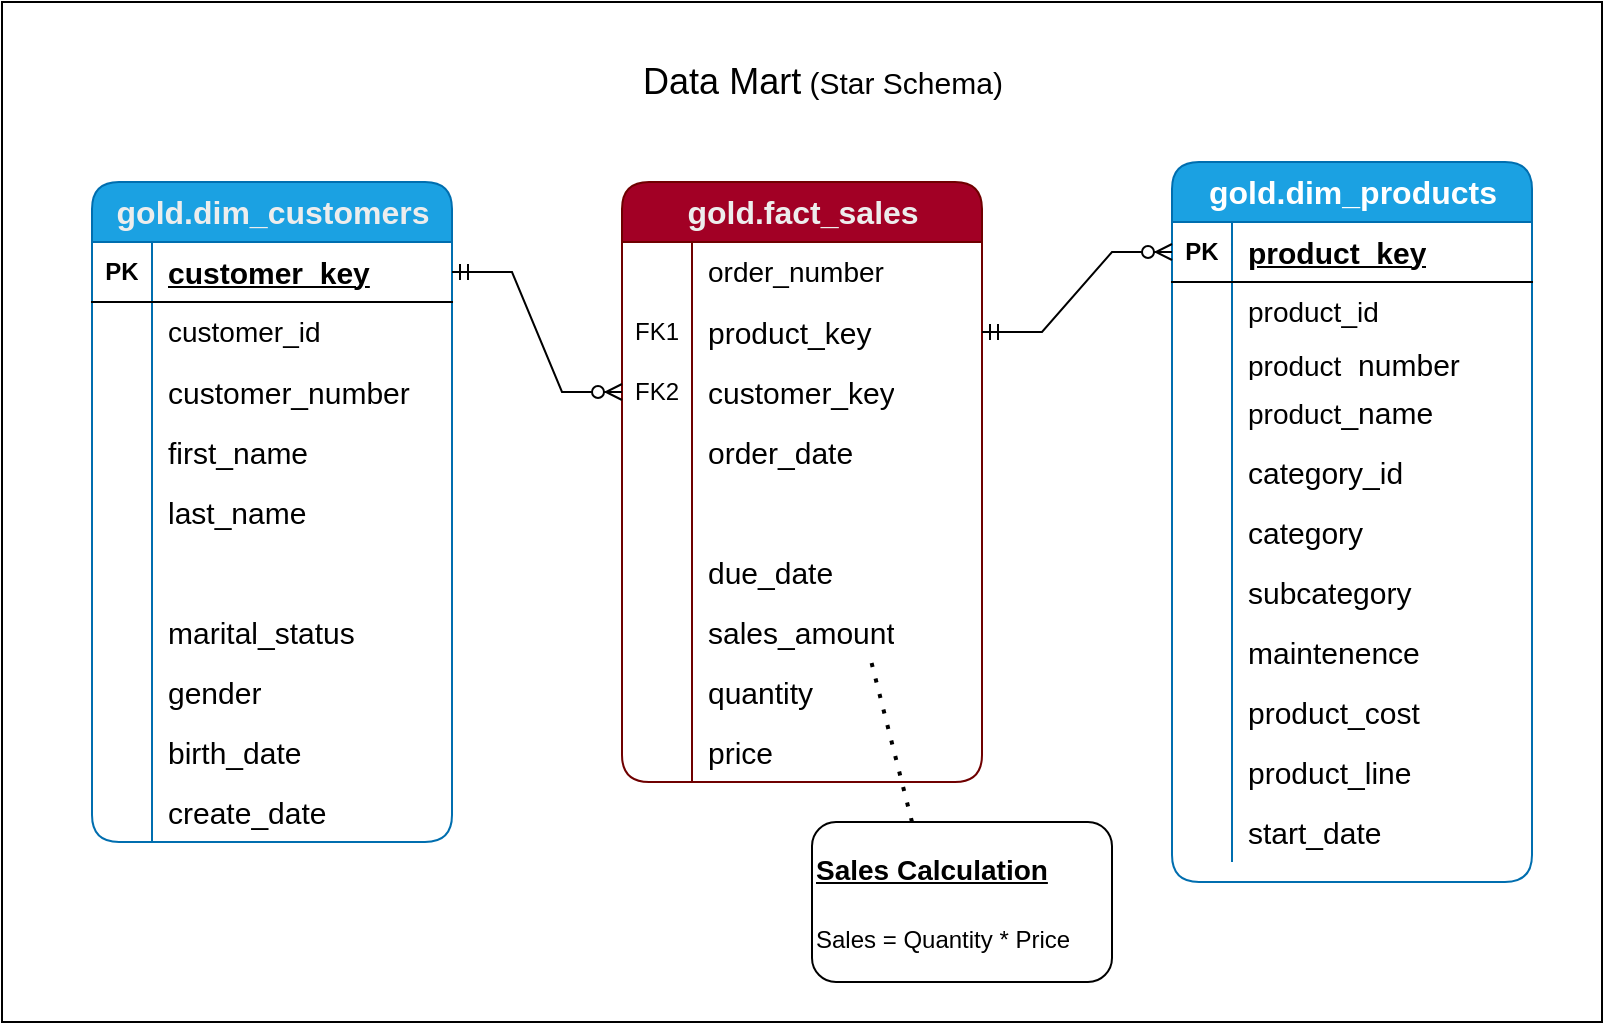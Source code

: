 <mxfile version="26.2.15">
  <diagram name="Page-1" id="5QUeDsdW42e7QVl7Yfks">
    <mxGraphModel dx="1042" dy="674" grid="1" gridSize="10" guides="1" tooltips="1" connect="1" arrows="1" fold="1" page="1" pageScale="1" pageWidth="850" pageHeight="1100" math="0" shadow="0">
      <root>
        <mxCell id="0" />
        <mxCell id="1" parent="0" />
        <mxCell id="skIvVHEmjZiJTx2_zcV3-380" value="" style="rounded=0;whiteSpace=wrap;html=1;strokeColor=default;fillColor=none;" vertex="1" parent="1">
          <mxGeometry x="35" y="20" width="800" height="510" as="geometry" />
        </mxCell>
        <mxCell id="skIvVHEmjZiJTx2_zcV3-1" value="Data Mart&lt;font style=&quot;font-size: 15px;&quot;&gt; (Star Schema)&lt;/font&gt;" style="text;html=1;align=center;verticalAlign=middle;resizable=0;points=[];autosize=1;strokeColor=none;fillColor=none;fontSize=18;" vertex="1" parent="1">
          <mxGeometry x="345" y="40" width="200" height="40" as="geometry" />
        </mxCell>
        <mxCell id="skIvVHEmjZiJTx2_zcV3-73" value="gold.dim_products" style="shape=table;startSize=30;container=1;collapsible=1;childLayout=tableLayout;fixedRows=1;rowLines=0;fontStyle=1;align=center;resizeLast=1;html=1;rounded=1;fontSize=16;direction=east;flipV=0;fillColor=#1ba1e2;strokeColor=#006EAF;fontColor=#ffffff;" vertex="1" parent="1">
          <mxGeometry x="620" y="100" width="180" height="360" as="geometry" />
        </mxCell>
        <mxCell id="skIvVHEmjZiJTx2_zcV3-74" value="" style="shape=tableRow;horizontal=0;startSize=0;swimlaneHead=0;swimlaneBody=0;fillColor=none;collapsible=0;dropTarget=0;points=[[0,0.5],[1,0.5]];portConstraint=eastwest;top=0;left=0;right=0;bottom=1;fontSize=17;" vertex="1" parent="skIvVHEmjZiJTx2_zcV3-73">
          <mxGeometry y="30" width="180" height="30" as="geometry" />
        </mxCell>
        <mxCell id="skIvVHEmjZiJTx2_zcV3-75" value="PK" style="shape=partialRectangle;connectable=0;fillColor=none;top=0;left=0;bottom=0;right=0;fontStyle=1;overflow=hidden;whiteSpace=wrap;html=1;" vertex="1" parent="skIvVHEmjZiJTx2_zcV3-74">
          <mxGeometry width="30" height="30" as="geometry">
            <mxRectangle width="30" height="30" as="alternateBounds" />
          </mxGeometry>
        </mxCell>
        <mxCell id="skIvVHEmjZiJTx2_zcV3-76" value="&lt;font style=&quot;font-size: 15px;&quot;&gt;product_key&lt;/font&gt;" style="shape=partialRectangle;connectable=0;fillColor=none;top=0;left=0;bottom=0;right=0;align=left;spacingLeft=6;fontStyle=5;overflow=hidden;whiteSpace=wrap;html=1;" vertex="1" parent="skIvVHEmjZiJTx2_zcV3-74">
          <mxGeometry x="30" width="150" height="30" as="geometry">
            <mxRectangle width="150" height="30" as="alternateBounds" />
          </mxGeometry>
        </mxCell>
        <mxCell id="skIvVHEmjZiJTx2_zcV3-77" value="" style="shape=tableRow;horizontal=0;startSize=0;swimlaneHead=0;swimlaneBody=0;fillColor=none;collapsible=0;dropTarget=0;points=[[0,0.5],[1,0.5]];portConstraint=eastwest;top=0;left=0;right=0;bottom=0;rounded=1;fontSize=14;" vertex="1" parent="skIvVHEmjZiJTx2_zcV3-73">
          <mxGeometry y="60" width="180" height="30" as="geometry" />
        </mxCell>
        <mxCell id="skIvVHEmjZiJTx2_zcV3-78" value="" style="shape=partialRectangle;connectable=0;fillColor=none;top=0;left=0;bottom=0;right=0;editable=1;overflow=hidden;whiteSpace=wrap;html=1;" vertex="1" parent="skIvVHEmjZiJTx2_zcV3-77">
          <mxGeometry width="30" height="30" as="geometry">
            <mxRectangle width="30" height="30" as="alternateBounds" />
          </mxGeometry>
        </mxCell>
        <mxCell id="skIvVHEmjZiJTx2_zcV3-79" value="&lt;font style=&quot;font-size: 14px;&quot;&gt;product_id&lt;/font&gt;" style="shape=partialRectangle;connectable=0;fillColor=none;top=0;left=0;bottom=0;right=0;align=left;spacingLeft=6;overflow=hidden;whiteSpace=wrap;html=1;" vertex="1" parent="skIvVHEmjZiJTx2_zcV3-77">
          <mxGeometry x="30" width="150" height="30" as="geometry">
            <mxRectangle width="150" height="30" as="alternateBounds" />
          </mxGeometry>
        </mxCell>
        <mxCell id="skIvVHEmjZiJTx2_zcV3-80" value="" style="shape=tableRow;horizontal=0;startSize=0;swimlaneHead=0;swimlaneBody=0;fillColor=none;collapsible=0;dropTarget=0;points=[[0,0.5],[1,0.5]];portConstraint=eastwest;top=0;left=0;right=0;bottom=0;fontSize=15;" vertex="1" parent="skIvVHEmjZiJTx2_zcV3-73">
          <mxGeometry y="90" width="180" height="20" as="geometry" />
        </mxCell>
        <mxCell id="skIvVHEmjZiJTx2_zcV3-81" value="" style="shape=partialRectangle;connectable=0;fillColor=none;top=0;left=0;bottom=0;right=0;editable=1;overflow=hidden;whiteSpace=wrap;html=1;fontSize=15;" vertex="1" parent="skIvVHEmjZiJTx2_zcV3-80">
          <mxGeometry width="30" height="20" as="geometry">
            <mxRectangle width="30" height="20" as="alternateBounds" />
          </mxGeometry>
        </mxCell>
        <mxCell id="skIvVHEmjZiJTx2_zcV3-82" value="&lt;span style=&quot;font-size: 14px;&quot;&gt;product&lt;/span&gt;_number" style="shape=partialRectangle;connectable=0;fillColor=none;top=0;left=0;bottom=0;right=0;align=left;spacingLeft=6;overflow=hidden;whiteSpace=wrap;html=1;fontSize=15;" vertex="1" parent="skIvVHEmjZiJTx2_zcV3-80">
          <mxGeometry x="30" width="150" height="20" as="geometry">
            <mxRectangle width="150" height="20" as="alternateBounds" />
          </mxGeometry>
        </mxCell>
        <mxCell id="skIvVHEmjZiJTx2_zcV3-83" value="" style="shape=tableRow;horizontal=0;startSize=0;swimlaneHead=0;swimlaneBody=0;fillColor=none;collapsible=0;dropTarget=0;points=[[0,0.5],[1,0.5]];portConstraint=eastwest;top=0;left=0;right=0;bottom=0;fontSize=15;" vertex="1" parent="skIvVHEmjZiJTx2_zcV3-73">
          <mxGeometry y="110" width="180" height="30" as="geometry" />
        </mxCell>
        <mxCell id="skIvVHEmjZiJTx2_zcV3-84" value="" style="shape=partialRectangle;connectable=0;fillColor=none;top=0;left=0;bottom=0;right=0;editable=1;overflow=hidden;whiteSpace=wrap;html=1;fontSize=15;" vertex="1" parent="skIvVHEmjZiJTx2_zcV3-83">
          <mxGeometry width="30" height="30" as="geometry">
            <mxRectangle width="30" height="30" as="alternateBounds" />
          </mxGeometry>
        </mxCell>
        <mxCell id="skIvVHEmjZiJTx2_zcV3-85" value="&lt;span style=&quot;font-size: 14px;&quot;&gt;product&lt;/span&gt;_name" style="shape=partialRectangle;connectable=0;fillColor=none;top=0;left=0;bottom=0;right=0;align=left;spacingLeft=6;overflow=hidden;whiteSpace=wrap;html=1;fontSize=15;" vertex="1" parent="skIvVHEmjZiJTx2_zcV3-83">
          <mxGeometry x="30" width="150" height="30" as="geometry">
            <mxRectangle width="150" height="30" as="alternateBounds" />
          </mxGeometry>
        </mxCell>
        <mxCell id="skIvVHEmjZiJTx2_zcV3-86" style="shape=tableRow;horizontal=0;startSize=0;swimlaneHead=0;swimlaneBody=0;fillColor=none;collapsible=0;dropTarget=0;points=[[0,0.5],[1,0.5]];portConstraint=eastwest;top=0;left=0;right=0;bottom=0;fontSize=15;" vertex="1" parent="skIvVHEmjZiJTx2_zcV3-73">
          <mxGeometry y="140" width="180" height="30" as="geometry" />
        </mxCell>
        <mxCell id="skIvVHEmjZiJTx2_zcV3-87" style="shape=partialRectangle;connectable=0;fillColor=none;top=0;left=0;bottom=0;right=0;editable=1;overflow=hidden;whiteSpace=wrap;html=1;fontSize=15;" vertex="1" parent="skIvVHEmjZiJTx2_zcV3-86">
          <mxGeometry width="30" height="30" as="geometry">
            <mxRectangle width="30" height="30" as="alternateBounds" />
          </mxGeometry>
        </mxCell>
        <mxCell id="skIvVHEmjZiJTx2_zcV3-88" value="category_id" style="shape=partialRectangle;connectable=0;fillColor=none;top=0;left=0;bottom=0;right=0;align=left;spacingLeft=6;overflow=hidden;whiteSpace=wrap;html=1;fontSize=15;" vertex="1" parent="skIvVHEmjZiJTx2_zcV3-86">
          <mxGeometry x="30" width="150" height="30" as="geometry">
            <mxRectangle width="150" height="30" as="alternateBounds" />
          </mxGeometry>
        </mxCell>
        <mxCell id="skIvVHEmjZiJTx2_zcV3-89" style="shape=tableRow;horizontal=0;startSize=0;swimlaneHead=0;swimlaneBody=0;fillColor=none;collapsible=0;dropTarget=0;points=[[0,0.5],[1,0.5]];portConstraint=eastwest;top=0;left=0;right=0;bottom=0;fontSize=15;" vertex="1" parent="skIvVHEmjZiJTx2_zcV3-73">
          <mxGeometry y="170" width="180" height="30" as="geometry" />
        </mxCell>
        <mxCell id="skIvVHEmjZiJTx2_zcV3-90" style="shape=partialRectangle;connectable=0;fillColor=none;top=0;left=0;bottom=0;right=0;editable=1;overflow=hidden;whiteSpace=wrap;html=1;fontSize=15;" vertex="1" parent="skIvVHEmjZiJTx2_zcV3-89">
          <mxGeometry width="30" height="30" as="geometry">
            <mxRectangle width="30" height="30" as="alternateBounds" />
          </mxGeometry>
        </mxCell>
        <mxCell id="skIvVHEmjZiJTx2_zcV3-91" value="category" style="shape=partialRectangle;connectable=0;fillColor=none;top=0;left=0;bottom=0;right=0;align=left;spacingLeft=6;overflow=hidden;whiteSpace=wrap;html=1;fontSize=15;" vertex="1" parent="skIvVHEmjZiJTx2_zcV3-89">
          <mxGeometry x="30" width="150" height="30" as="geometry">
            <mxRectangle width="150" height="30" as="alternateBounds" />
          </mxGeometry>
        </mxCell>
        <mxCell id="skIvVHEmjZiJTx2_zcV3-92" style="shape=tableRow;horizontal=0;startSize=0;swimlaneHead=0;swimlaneBody=0;fillColor=none;collapsible=0;dropTarget=0;points=[[0,0.5],[1,0.5]];portConstraint=eastwest;top=0;left=0;right=0;bottom=0;fontSize=15;" vertex="1" parent="skIvVHEmjZiJTx2_zcV3-73">
          <mxGeometry y="200" width="180" height="30" as="geometry" />
        </mxCell>
        <mxCell id="skIvVHEmjZiJTx2_zcV3-93" style="shape=partialRectangle;connectable=0;fillColor=none;top=0;left=0;bottom=0;right=0;editable=1;overflow=hidden;whiteSpace=wrap;html=1;fontSize=15;" vertex="1" parent="skIvVHEmjZiJTx2_zcV3-92">
          <mxGeometry width="30" height="30" as="geometry">
            <mxRectangle width="30" height="30" as="alternateBounds" />
          </mxGeometry>
        </mxCell>
        <mxCell id="skIvVHEmjZiJTx2_zcV3-94" value="subcategory" style="shape=partialRectangle;connectable=0;fillColor=none;top=0;left=0;bottom=0;right=0;align=left;spacingLeft=6;overflow=hidden;whiteSpace=wrap;html=1;fontSize=15;" vertex="1" parent="skIvVHEmjZiJTx2_zcV3-92">
          <mxGeometry x="30" width="150" height="30" as="geometry">
            <mxRectangle width="150" height="30" as="alternateBounds" />
          </mxGeometry>
        </mxCell>
        <mxCell id="skIvVHEmjZiJTx2_zcV3-95" style="shape=tableRow;horizontal=0;startSize=0;swimlaneHead=0;swimlaneBody=0;fillColor=none;collapsible=0;dropTarget=0;points=[[0,0.5],[1,0.5]];portConstraint=eastwest;top=0;left=0;right=0;bottom=0;fontSize=15;" vertex="1" parent="skIvVHEmjZiJTx2_zcV3-73">
          <mxGeometry y="230" width="180" height="30" as="geometry" />
        </mxCell>
        <mxCell id="skIvVHEmjZiJTx2_zcV3-96" style="shape=partialRectangle;connectable=0;fillColor=none;top=0;left=0;bottom=0;right=0;editable=1;overflow=hidden;whiteSpace=wrap;html=1;fontSize=15;" vertex="1" parent="skIvVHEmjZiJTx2_zcV3-95">
          <mxGeometry width="30" height="30" as="geometry">
            <mxRectangle width="30" height="30" as="alternateBounds" />
          </mxGeometry>
        </mxCell>
        <mxCell id="skIvVHEmjZiJTx2_zcV3-97" value="maintenence" style="shape=partialRectangle;connectable=0;fillColor=none;top=0;left=0;bottom=0;right=0;align=left;spacingLeft=6;overflow=hidden;whiteSpace=wrap;html=1;fontSize=15;" vertex="1" parent="skIvVHEmjZiJTx2_zcV3-95">
          <mxGeometry x="30" width="150" height="30" as="geometry">
            <mxRectangle width="150" height="30" as="alternateBounds" />
          </mxGeometry>
        </mxCell>
        <mxCell id="skIvVHEmjZiJTx2_zcV3-166" style="shape=tableRow;horizontal=0;startSize=0;swimlaneHead=0;swimlaneBody=0;fillColor=none;collapsible=0;dropTarget=0;points=[[0,0.5],[1,0.5]];portConstraint=eastwest;top=0;left=0;right=0;bottom=0;fontSize=15;" vertex="1" parent="skIvVHEmjZiJTx2_zcV3-73">
          <mxGeometry y="260" width="180" height="30" as="geometry" />
        </mxCell>
        <mxCell id="skIvVHEmjZiJTx2_zcV3-167" style="shape=partialRectangle;connectable=0;fillColor=none;top=0;left=0;bottom=0;right=0;editable=1;overflow=hidden;whiteSpace=wrap;html=1;fontSize=15;" vertex="1" parent="skIvVHEmjZiJTx2_zcV3-166">
          <mxGeometry width="30" height="30" as="geometry">
            <mxRectangle width="30" height="30" as="alternateBounds" />
          </mxGeometry>
        </mxCell>
        <mxCell id="skIvVHEmjZiJTx2_zcV3-168" value="product_cost" style="shape=partialRectangle;connectable=0;fillColor=none;top=0;left=0;bottom=0;right=0;align=left;spacingLeft=6;overflow=hidden;whiteSpace=wrap;html=1;fontSize=15;" vertex="1" parent="skIvVHEmjZiJTx2_zcV3-166">
          <mxGeometry x="30" width="150" height="30" as="geometry">
            <mxRectangle width="150" height="30" as="alternateBounds" />
          </mxGeometry>
        </mxCell>
        <mxCell id="skIvVHEmjZiJTx2_zcV3-169" style="shape=tableRow;horizontal=0;startSize=0;swimlaneHead=0;swimlaneBody=0;fillColor=none;collapsible=0;dropTarget=0;points=[[0,0.5],[1,0.5]];portConstraint=eastwest;top=0;left=0;right=0;bottom=0;fontSize=15;" vertex="1" parent="skIvVHEmjZiJTx2_zcV3-73">
          <mxGeometry y="290" width="180" height="30" as="geometry" />
        </mxCell>
        <mxCell id="skIvVHEmjZiJTx2_zcV3-170" style="shape=partialRectangle;connectable=0;fillColor=none;top=0;left=0;bottom=0;right=0;editable=1;overflow=hidden;whiteSpace=wrap;html=1;fontSize=15;" vertex="1" parent="skIvVHEmjZiJTx2_zcV3-169">
          <mxGeometry width="30" height="30" as="geometry">
            <mxRectangle width="30" height="30" as="alternateBounds" />
          </mxGeometry>
        </mxCell>
        <mxCell id="skIvVHEmjZiJTx2_zcV3-171" value="product_line" style="shape=partialRectangle;connectable=0;fillColor=none;top=0;left=0;bottom=0;right=0;align=left;spacingLeft=6;overflow=hidden;whiteSpace=wrap;html=1;fontSize=15;" vertex="1" parent="skIvVHEmjZiJTx2_zcV3-169">
          <mxGeometry x="30" width="150" height="30" as="geometry">
            <mxRectangle width="150" height="30" as="alternateBounds" />
          </mxGeometry>
        </mxCell>
        <mxCell id="skIvVHEmjZiJTx2_zcV3-372" style="shape=tableRow;horizontal=0;startSize=0;swimlaneHead=0;swimlaneBody=0;fillColor=none;collapsible=0;dropTarget=0;points=[[0,0.5],[1,0.5]];portConstraint=eastwest;top=0;left=0;right=0;bottom=0;fontSize=15;" vertex="1" parent="skIvVHEmjZiJTx2_zcV3-73">
          <mxGeometry y="320" width="180" height="30" as="geometry" />
        </mxCell>
        <mxCell id="skIvVHEmjZiJTx2_zcV3-373" style="shape=partialRectangle;connectable=0;fillColor=none;top=0;left=0;bottom=0;right=0;editable=1;overflow=hidden;whiteSpace=wrap;html=1;fontSize=15;" vertex="1" parent="skIvVHEmjZiJTx2_zcV3-372">
          <mxGeometry width="30" height="30" as="geometry">
            <mxRectangle width="30" height="30" as="alternateBounds" />
          </mxGeometry>
        </mxCell>
        <mxCell id="skIvVHEmjZiJTx2_zcV3-374" value="start_date" style="shape=partialRectangle;connectable=0;fillColor=none;top=0;left=0;bottom=0;right=0;align=left;spacingLeft=6;overflow=hidden;whiteSpace=wrap;html=1;fontSize=15;" vertex="1" parent="skIvVHEmjZiJTx2_zcV3-372">
          <mxGeometry x="30" width="150" height="30" as="geometry">
            <mxRectangle width="150" height="30" as="alternateBounds" />
          </mxGeometry>
        </mxCell>
        <mxCell id="skIvVHEmjZiJTx2_zcV3-132" value="&lt;span style=&quot;color: rgb(237, 237, 237); font-size: 16px;&quot;&gt;gold.dim_customers&lt;/span&gt;" style="shape=table;startSize=30;container=1;collapsible=1;childLayout=tableLayout;fixedRows=1;rowLines=0;fontStyle=1;align=center;resizeLast=1;html=1;rounded=1;fillColor=#1ba1e2;fontColor=#ffffff;strokeColor=#006EAF;" vertex="1" parent="1">
          <mxGeometry x="80" y="110" width="180" height="330" as="geometry" />
        </mxCell>
        <mxCell id="skIvVHEmjZiJTx2_zcV3-133" value="" style="shape=tableRow;horizontal=0;startSize=0;swimlaneHead=0;swimlaneBody=0;fillColor=none;collapsible=0;dropTarget=0;points=[[0,0.5],[1,0.5]];portConstraint=eastwest;top=0;left=0;right=0;bottom=1;" vertex="1" parent="skIvVHEmjZiJTx2_zcV3-132">
          <mxGeometry y="30" width="180" height="30" as="geometry" />
        </mxCell>
        <mxCell id="skIvVHEmjZiJTx2_zcV3-134" value="PK" style="shape=partialRectangle;connectable=0;fillColor=none;top=0;left=0;bottom=0;right=0;fontStyle=1;overflow=hidden;whiteSpace=wrap;html=1;" vertex="1" parent="skIvVHEmjZiJTx2_zcV3-133">
          <mxGeometry width="30" height="30" as="geometry">
            <mxRectangle width="30" height="30" as="alternateBounds" />
          </mxGeometry>
        </mxCell>
        <mxCell id="skIvVHEmjZiJTx2_zcV3-135" value="&lt;font style=&quot;font-size: 15px;&quot;&gt;customer_key&lt;/font&gt;" style="shape=partialRectangle;connectable=0;fillColor=none;top=0;left=0;bottom=0;right=0;align=left;spacingLeft=6;fontStyle=5;overflow=hidden;whiteSpace=wrap;html=1;" vertex="1" parent="skIvVHEmjZiJTx2_zcV3-133">
          <mxGeometry x="30" width="150" height="30" as="geometry">
            <mxRectangle width="150" height="30" as="alternateBounds" />
          </mxGeometry>
        </mxCell>
        <mxCell id="skIvVHEmjZiJTx2_zcV3-136" value="" style="shape=tableRow;horizontal=0;startSize=0;swimlaneHead=0;swimlaneBody=0;fillColor=none;collapsible=0;dropTarget=0;points=[[0,0.5],[1,0.5]];portConstraint=eastwest;top=0;left=0;right=0;bottom=0;" vertex="1" parent="skIvVHEmjZiJTx2_zcV3-132">
          <mxGeometry y="60" width="180" height="30" as="geometry" />
        </mxCell>
        <mxCell id="skIvVHEmjZiJTx2_zcV3-137" value="" style="shape=partialRectangle;connectable=0;fillColor=none;top=0;left=0;bottom=0;right=0;editable=1;overflow=hidden;whiteSpace=wrap;html=1;" vertex="1" parent="skIvVHEmjZiJTx2_zcV3-136">
          <mxGeometry width="30" height="30" as="geometry">
            <mxRectangle width="30" height="30" as="alternateBounds" />
          </mxGeometry>
        </mxCell>
        <mxCell id="skIvVHEmjZiJTx2_zcV3-138" value="&lt;span style=&quot;font-size: 14px;&quot;&gt;customer_id&lt;/span&gt;" style="shape=partialRectangle;connectable=0;fillColor=none;top=0;left=0;bottom=0;right=0;align=left;spacingLeft=6;overflow=hidden;whiteSpace=wrap;html=1;" vertex="1" parent="skIvVHEmjZiJTx2_zcV3-136">
          <mxGeometry x="30" width="150" height="30" as="geometry">
            <mxRectangle width="150" height="30" as="alternateBounds" />
          </mxGeometry>
        </mxCell>
        <mxCell id="skIvVHEmjZiJTx2_zcV3-139" value="" style="shape=tableRow;horizontal=0;startSize=0;swimlaneHead=0;swimlaneBody=0;fillColor=none;collapsible=0;dropTarget=0;points=[[0,0.5],[1,0.5]];portConstraint=eastwest;top=0;left=0;right=0;bottom=0;" vertex="1" parent="skIvVHEmjZiJTx2_zcV3-132">
          <mxGeometry y="90" width="180" height="30" as="geometry" />
        </mxCell>
        <mxCell id="skIvVHEmjZiJTx2_zcV3-140" value="" style="shape=partialRectangle;connectable=0;fillColor=none;top=0;left=0;bottom=0;right=0;editable=1;overflow=hidden;whiteSpace=wrap;html=1;" vertex="1" parent="skIvVHEmjZiJTx2_zcV3-139">
          <mxGeometry width="30" height="30" as="geometry">
            <mxRectangle width="30" height="30" as="alternateBounds" />
          </mxGeometry>
        </mxCell>
        <mxCell id="skIvVHEmjZiJTx2_zcV3-141" value="&lt;span style=&quot;font-size: 15px;&quot;&gt;customer_number&lt;/span&gt;" style="shape=partialRectangle;connectable=0;fillColor=none;top=0;left=0;bottom=0;right=0;align=left;spacingLeft=6;overflow=hidden;whiteSpace=wrap;html=1;" vertex="1" parent="skIvVHEmjZiJTx2_zcV3-139">
          <mxGeometry x="30" width="150" height="30" as="geometry">
            <mxRectangle width="150" height="30" as="alternateBounds" />
          </mxGeometry>
        </mxCell>
        <mxCell id="skIvVHEmjZiJTx2_zcV3-142" value="" style="shape=tableRow;horizontal=0;startSize=0;swimlaneHead=0;swimlaneBody=0;fillColor=none;collapsible=0;dropTarget=0;points=[[0,0.5],[1,0.5]];portConstraint=eastwest;top=0;left=0;right=0;bottom=0;" vertex="1" parent="skIvVHEmjZiJTx2_zcV3-132">
          <mxGeometry y="120" width="180" height="30" as="geometry" />
        </mxCell>
        <mxCell id="skIvVHEmjZiJTx2_zcV3-143" value="" style="shape=partialRectangle;connectable=0;fillColor=none;top=0;left=0;bottom=0;right=0;editable=1;overflow=hidden;whiteSpace=wrap;html=1;" vertex="1" parent="skIvVHEmjZiJTx2_zcV3-142">
          <mxGeometry width="30" height="30" as="geometry">
            <mxRectangle width="30" height="30" as="alternateBounds" />
          </mxGeometry>
        </mxCell>
        <mxCell id="skIvVHEmjZiJTx2_zcV3-144" value="&lt;span style=&quot;font-size: 15px;&quot;&gt;first_name&lt;/span&gt;" style="shape=partialRectangle;connectable=0;fillColor=none;top=0;left=0;bottom=0;right=0;align=left;spacingLeft=6;overflow=hidden;whiteSpace=wrap;html=1;" vertex="1" parent="skIvVHEmjZiJTx2_zcV3-142">
          <mxGeometry x="30" width="150" height="30" as="geometry">
            <mxRectangle width="150" height="30" as="alternateBounds" />
          </mxGeometry>
        </mxCell>
        <mxCell id="skIvVHEmjZiJTx2_zcV3-145" style="shape=tableRow;horizontal=0;startSize=0;swimlaneHead=0;swimlaneBody=0;fillColor=none;collapsible=0;dropTarget=0;points=[[0,0.5],[1,0.5]];portConstraint=eastwest;top=0;left=0;right=0;bottom=0;" vertex="1" parent="skIvVHEmjZiJTx2_zcV3-132">
          <mxGeometry y="150" width="180" height="30" as="geometry" />
        </mxCell>
        <mxCell id="skIvVHEmjZiJTx2_zcV3-146" style="shape=partialRectangle;connectable=0;fillColor=none;top=0;left=0;bottom=0;right=0;editable=1;overflow=hidden;whiteSpace=wrap;html=1;" vertex="1" parent="skIvVHEmjZiJTx2_zcV3-145">
          <mxGeometry width="30" height="30" as="geometry">
            <mxRectangle width="30" height="30" as="alternateBounds" />
          </mxGeometry>
        </mxCell>
        <mxCell id="skIvVHEmjZiJTx2_zcV3-147" value="&lt;span style=&quot;font-size: 15px;&quot;&gt;last_name&lt;/span&gt;" style="shape=partialRectangle;connectable=0;fillColor=none;top=0;left=0;bottom=0;right=0;align=left;spacingLeft=6;overflow=hidden;whiteSpace=wrap;html=1;" vertex="1" parent="skIvVHEmjZiJTx2_zcV3-145">
          <mxGeometry x="30" width="150" height="30" as="geometry">
            <mxRectangle width="150" height="30" as="alternateBounds" />
          </mxGeometry>
        </mxCell>
        <mxCell id="skIvVHEmjZiJTx2_zcV3-148" style="shape=tableRow;horizontal=0;startSize=0;swimlaneHead=0;swimlaneBody=0;fillColor=none;collapsible=0;dropTarget=0;points=[[0,0.5],[1,0.5]];portConstraint=eastwest;top=0;left=0;right=0;bottom=0;" vertex="1" parent="skIvVHEmjZiJTx2_zcV3-132">
          <mxGeometry y="180" width="180" height="30" as="geometry" />
        </mxCell>
        <mxCell id="skIvVHEmjZiJTx2_zcV3-149" style="shape=partialRectangle;connectable=0;fillColor=none;top=0;left=0;bottom=0;right=0;editable=1;overflow=hidden;whiteSpace=wrap;html=1;" vertex="1" parent="skIvVHEmjZiJTx2_zcV3-148">
          <mxGeometry width="30" height="30" as="geometry">
            <mxRectangle width="30" height="30" as="alternateBounds" />
          </mxGeometry>
        </mxCell>
        <mxCell id="skIvVHEmjZiJTx2_zcV3-150" value="&lt;span style=&quot;font-family: Helvetica; font-size: 15px; font-style: normal; font-variant-ligatures: normal; font-variant-caps: normal; font-weight: 400; letter-spacing: normal; orphans: 2; text-align: left; text-indent: 0px; text-transform: none; widows: 2; word-spacing: 0px; -webkit-text-stroke-width: 0px; white-space: normal; text-decoration-thickness: initial; text-decoration-style: initial; text-decoration-color: initial; float: none; display: inline !important;&quot;&gt;&lt;font style=&quot;color: rgb(255, 255, 255);&quot;&gt;country&lt;/font&gt;&lt;/span&gt;" style="shape=partialRectangle;connectable=0;fillColor=none;top=0;left=0;bottom=0;right=0;align=left;spacingLeft=6;overflow=hidden;whiteSpace=wrap;html=1;" vertex="1" parent="skIvVHEmjZiJTx2_zcV3-148">
          <mxGeometry x="30" width="150" height="30" as="geometry">
            <mxRectangle width="150" height="30" as="alternateBounds" />
          </mxGeometry>
        </mxCell>
        <mxCell id="skIvVHEmjZiJTx2_zcV3-157" style="shape=tableRow;horizontal=0;startSize=0;swimlaneHead=0;swimlaneBody=0;fillColor=none;collapsible=0;dropTarget=0;points=[[0,0.5],[1,0.5]];portConstraint=eastwest;top=0;left=0;right=0;bottom=0;" vertex="1" parent="skIvVHEmjZiJTx2_zcV3-132">
          <mxGeometry y="210" width="180" height="30" as="geometry" />
        </mxCell>
        <mxCell id="skIvVHEmjZiJTx2_zcV3-158" style="shape=partialRectangle;connectable=0;fillColor=none;top=0;left=0;bottom=0;right=0;editable=1;overflow=hidden;whiteSpace=wrap;html=1;" vertex="1" parent="skIvVHEmjZiJTx2_zcV3-157">
          <mxGeometry width="30" height="30" as="geometry">
            <mxRectangle width="30" height="30" as="alternateBounds" />
          </mxGeometry>
        </mxCell>
        <mxCell id="skIvVHEmjZiJTx2_zcV3-159" value="&lt;span style=&quot;font-size: 15px;&quot;&gt;marital_status&lt;/span&gt;" style="shape=partialRectangle;connectable=0;fillColor=none;top=0;left=0;bottom=0;right=0;align=left;spacingLeft=6;overflow=hidden;whiteSpace=wrap;html=1;" vertex="1" parent="skIvVHEmjZiJTx2_zcV3-157">
          <mxGeometry x="30" width="150" height="30" as="geometry">
            <mxRectangle width="150" height="30" as="alternateBounds" />
          </mxGeometry>
        </mxCell>
        <mxCell id="skIvVHEmjZiJTx2_zcV3-154" style="shape=tableRow;horizontal=0;startSize=0;swimlaneHead=0;swimlaneBody=0;fillColor=none;collapsible=0;dropTarget=0;points=[[0,0.5],[1,0.5]];portConstraint=eastwest;top=0;left=0;right=0;bottom=0;" vertex="1" parent="skIvVHEmjZiJTx2_zcV3-132">
          <mxGeometry y="240" width="180" height="30" as="geometry" />
        </mxCell>
        <mxCell id="skIvVHEmjZiJTx2_zcV3-155" style="shape=partialRectangle;connectable=0;fillColor=none;top=0;left=0;bottom=0;right=0;editable=1;overflow=hidden;whiteSpace=wrap;html=1;" vertex="1" parent="skIvVHEmjZiJTx2_zcV3-154">
          <mxGeometry width="30" height="30" as="geometry">
            <mxRectangle width="30" height="30" as="alternateBounds" />
          </mxGeometry>
        </mxCell>
        <mxCell id="skIvVHEmjZiJTx2_zcV3-156" value="&lt;span style=&quot;font-size: 15px;&quot;&gt;gender&lt;/span&gt;" style="shape=partialRectangle;connectable=0;fillColor=none;top=0;left=0;bottom=0;right=0;align=left;spacingLeft=6;overflow=hidden;whiteSpace=wrap;html=1;" vertex="1" parent="skIvVHEmjZiJTx2_zcV3-154">
          <mxGeometry x="30" width="150" height="30" as="geometry">
            <mxRectangle width="150" height="30" as="alternateBounds" />
          </mxGeometry>
        </mxCell>
        <mxCell id="skIvVHEmjZiJTx2_zcV3-160" style="shape=tableRow;horizontal=0;startSize=0;swimlaneHead=0;swimlaneBody=0;fillColor=none;collapsible=0;dropTarget=0;points=[[0,0.5],[1,0.5]];portConstraint=eastwest;top=0;left=0;right=0;bottom=0;" vertex="1" parent="skIvVHEmjZiJTx2_zcV3-132">
          <mxGeometry y="270" width="180" height="30" as="geometry" />
        </mxCell>
        <mxCell id="skIvVHEmjZiJTx2_zcV3-161" style="shape=partialRectangle;connectable=0;fillColor=none;top=0;left=0;bottom=0;right=0;editable=1;overflow=hidden;whiteSpace=wrap;html=1;" vertex="1" parent="skIvVHEmjZiJTx2_zcV3-160">
          <mxGeometry width="30" height="30" as="geometry">
            <mxRectangle width="30" height="30" as="alternateBounds" />
          </mxGeometry>
        </mxCell>
        <mxCell id="skIvVHEmjZiJTx2_zcV3-162" value="&lt;span style=&quot;font-size: 15px;&quot;&gt;birth_date&lt;/span&gt;" style="shape=partialRectangle;connectable=0;fillColor=none;top=0;left=0;bottom=0;right=0;align=left;spacingLeft=6;overflow=hidden;whiteSpace=wrap;html=1;" vertex="1" parent="skIvVHEmjZiJTx2_zcV3-160">
          <mxGeometry x="30" width="150" height="30" as="geometry">
            <mxRectangle width="150" height="30" as="alternateBounds" />
          </mxGeometry>
        </mxCell>
        <mxCell id="skIvVHEmjZiJTx2_zcV3-163" style="shape=tableRow;horizontal=0;startSize=0;swimlaneHead=0;swimlaneBody=0;fillColor=none;collapsible=0;dropTarget=0;points=[[0,0.5],[1,0.5]];portConstraint=eastwest;top=0;left=0;right=0;bottom=0;" vertex="1" parent="skIvVHEmjZiJTx2_zcV3-132">
          <mxGeometry y="300" width="180" height="30" as="geometry" />
        </mxCell>
        <mxCell id="skIvVHEmjZiJTx2_zcV3-164" style="shape=partialRectangle;connectable=0;fillColor=none;top=0;left=0;bottom=0;right=0;editable=1;overflow=hidden;whiteSpace=wrap;html=1;" vertex="1" parent="skIvVHEmjZiJTx2_zcV3-163">
          <mxGeometry width="30" height="30" as="geometry">
            <mxRectangle width="30" height="30" as="alternateBounds" />
          </mxGeometry>
        </mxCell>
        <mxCell id="skIvVHEmjZiJTx2_zcV3-165" value="&lt;span style=&quot;font-size: 15px;&quot;&gt;create_date&lt;/span&gt;" style="shape=partialRectangle;connectable=0;fillColor=none;top=0;left=0;bottom=0;right=0;align=left;spacingLeft=6;overflow=hidden;whiteSpace=wrap;html=1;" vertex="1" parent="skIvVHEmjZiJTx2_zcV3-163">
          <mxGeometry x="30" width="150" height="30" as="geometry">
            <mxRectangle width="150" height="30" as="alternateBounds" />
          </mxGeometry>
        </mxCell>
        <mxCell id="skIvVHEmjZiJTx2_zcV3-341" value="&lt;span style=&quot;color: rgb(237, 237, 237); font-size: 16px;&quot;&gt;gold.fact_sales&lt;/span&gt;" style="shape=table;startSize=30;container=1;collapsible=1;childLayout=tableLayout;fixedRows=1;rowLines=0;fontStyle=1;align=center;resizeLast=1;html=1;rounded=1;fillColor=#a20025;fontColor=#ffffff;strokeColor=#6F0000;" vertex="1" parent="1">
          <mxGeometry x="345" y="110" width="180" height="300" as="geometry" />
        </mxCell>
        <mxCell id="skIvVHEmjZiJTx2_zcV3-345" value="" style="shape=tableRow;horizontal=0;startSize=0;swimlaneHead=0;swimlaneBody=0;fillColor=none;collapsible=0;dropTarget=0;points=[[0,0.5],[1,0.5]];portConstraint=eastwest;top=0;left=0;right=0;bottom=0;" vertex="1" parent="skIvVHEmjZiJTx2_zcV3-341">
          <mxGeometry y="30" width="180" height="30" as="geometry" />
        </mxCell>
        <mxCell id="skIvVHEmjZiJTx2_zcV3-346" value="" style="shape=partialRectangle;connectable=0;fillColor=none;top=0;left=0;bottom=0;right=0;editable=1;overflow=hidden;whiteSpace=wrap;html=1;" vertex="1" parent="skIvVHEmjZiJTx2_zcV3-345">
          <mxGeometry width="35" height="30" as="geometry">
            <mxRectangle width="35" height="30" as="alternateBounds" />
          </mxGeometry>
        </mxCell>
        <mxCell id="skIvVHEmjZiJTx2_zcV3-347" value="&lt;span style=&quot;font-size: 14px;&quot;&gt;order_number&lt;/span&gt;" style="shape=partialRectangle;connectable=0;fillColor=none;top=0;left=0;bottom=0;right=0;align=left;spacingLeft=6;overflow=hidden;whiteSpace=wrap;html=1;" vertex="1" parent="skIvVHEmjZiJTx2_zcV3-345">
          <mxGeometry x="35" width="145" height="30" as="geometry">
            <mxRectangle width="145" height="30" as="alternateBounds" />
          </mxGeometry>
        </mxCell>
        <mxCell id="skIvVHEmjZiJTx2_zcV3-348" value="" style="shape=tableRow;horizontal=0;startSize=0;swimlaneHead=0;swimlaneBody=0;fillColor=none;collapsible=0;dropTarget=0;points=[[0,0.5],[1,0.5]];portConstraint=eastwest;top=0;left=0;right=0;bottom=0;" vertex="1" parent="skIvVHEmjZiJTx2_zcV3-341">
          <mxGeometry y="60" width="180" height="30" as="geometry" />
        </mxCell>
        <mxCell id="skIvVHEmjZiJTx2_zcV3-349" value="FK1" style="shape=partialRectangle;connectable=0;fillColor=none;top=0;left=0;bottom=0;right=0;editable=1;overflow=hidden;whiteSpace=wrap;html=1;" vertex="1" parent="skIvVHEmjZiJTx2_zcV3-348">
          <mxGeometry width="35" height="30" as="geometry">
            <mxRectangle width="35" height="30" as="alternateBounds" />
          </mxGeometry>
        </mxCell>
        <mxCell id="skIvVHEmjZiJTx2_zcV3-350" value="&lt;span style=&quot;font-size: 15px;&quot;&gt;product_key&lt;/span&gt;" style="shape=partialRectangle;connectable=0;fillColor=none;top=0;left=0;bottom=0;right=0;align=left;spacingLeft=6;overflow=hidden;whiteSpace=wrap;html=1;" vertex="1" parent="skIvVHEmjZiJTx2_zcV3-348">
          <mxGeometry x="35" width="145" height="30" as="geometry">
            <mxRectangle width="145" height="30" as="alternateBounds" />
          </mxGeometry>
        </mxCell>
        <mxCell id="skIvVHEmjZiJTx2_zcV3-351" value="" style="shape=tableRow;horizontal=0;startSize=0;swimlaneHead=0;swimlaneBody=0;fillColor=none;collapsible=0;dropTarget=0;points=[[0,0.5],[1,0.5]];portConstraint=eastwest;top=0;left=0;right=0;bottom=0;" vertex="1" parent="skIvVHEmjZiJTx2_zcV3-341">
          <mxGeometry y="90" width="180" height="30" as="geometry" />
        </mxCell>
        <mxCell id="skIvVHEmjZiJTx2_zcV3-352" value="FK2" style="shape=partialRectangle;connectable=0;fillColor=none;top=0;left=0;bottom=0;right=0;editable=1;overflow=hidden;whiteSpace=wrap;html=1;" vertex="1" parent="skIvVHEmjZiJTx2_zcV3-351">
          <mxGeometry width="35" height="30" as="geometry">
            <mxRectangle width="35" height="30" as="alternateBounds" />
          </mxGeometry>
        </mxCell>
        <mxCell id="skIvVHEmjZiJTx2_zcV3-353" value="&lt;span style=&quot;font-size: 15px;&quot;&gt;customer_key&lt;/span&gt;" style="shape=partialRectangle;connectable=0;fillColor=none;top=0;left=0;bottom=0;right=0;align=left;spacingLeft=6;overflow=hidden;whiteSpace=wrap;html=1;" vertex="1" parent="skIvVHEmjZiJTx2_zcV3-351">
          <mxGeometry x="35" width="145" height="30" as="geometry">
            <mxRectangle width="145" height="30" as="alternateBounds" />
          </mxGeometry>
        </mxCell>
        <mxCell id="skIvVHEmjZiJTx2_zcV3-354" style="shape=tableRow;horizontal=0;startSize=0;swimlaneHead=0;swimlaneBody=0;fillColor=none;collapsible=0;dropTarget=0;points=[[0,0.5],[1,0.5]];portConstraint=eastwest;top=0;left=0;right=0;bottom=0;" vertex="1" parent="skIvVHEmjZiJTx2_zcV3-341">
          <mxGeometry y="120" width="180" height="30" as="geometry" />
        </mxCell>
        <mxCell id="skIvVHEmjZiJTx2_zcV3-355" style="shape=partialRectangle;connectable=0;fillColor=none;top=0;left=0;bottom=0;right=0;editable=1;overflow=hidden;whiteSpace=wrap;html=1;" vertex="1" parent="skIvVHEmjZiJTx2_zcV3-354">
          <mxGeometry width="35" height="30" as="geometry">
            <mxRectangle width="35" height="30" as="alternateBounds" />
          </mxGeometry>
        </mxCell>
        <mxCell id="skIvVHEmjZiJTx2_zcV3-356" value="&lt;span style=&quot;font-size: 15px;&quot;&gt;order_date&lt;/span&gt;" style="shape=partialRectangle;connectable=0;fillColor=none;top=0;left=0;bottom=0;right=0;align=left;spacingLeft=6;overflow=hidden;whiteSpace=wrap;html=1;" vertex="1" parent="skIvVHEmjZiJTx2_zcV3-354">
          <mxGeometry x="35" width="145" height="30" as="geometry">
            <mxRectangle width="145" height="30" as="alternateBounds" />
          </mxGeometry>
        </mxCell>
        <mxCell id="skIvVHEmjZiJTx2_zcV3-357" style="shape=tableRow;horizontal=0;startSize=0;swimlaneHead=0;swimlaneBody=0;fillColor=none;collapsible=0;dropTarget=0;points=[[0,0.5],[1,0.5]];portConstraint=eastwest;top=0;left=0;right=0;bottom=0;" vertex="1" parent="skIvVHEmjZiJTx2_zcV3-341">
          <mxGeometry y="150" width="180" height="30" as="geometry" />
        </mxCell>
        <mxCell id="skIvVHEmjZiJTx2_zcV3-358" style="shape=partialRectangle;connectable=0;fillColor=none;top=0;left=0;bottom=0;right=0;editable=1;overflow=hidden;whiteSpace=wrap;html=1;" vertex="1" parent="skIvVHEmjZiJTx2_zcV3-357">
          <mxGeometry width="35" height="30" as="geometry">
            <mxRectangle width="35" height="30" as="alternateBounds" />
          </mxGeometry>
        </mxCell>
        <mxCell id="skIvVHEmjZiJTx2_zcV3-359" value="&lt;span style=&quot;color: rgb(255, 255, 255); font-family: Helvetica; font-size: 15px; font-style: normal; font-variant-ligatures: normal; font-variant-caps: normal; font-weight: 400; letter-spacing: normal; orphans: 2; text-align: left; text-indent: 0px; text-transform: none; widows: 2; word-spacing: 0px; -webkit-text-stroke-width: 0px; white-space: normal; text-decoration-thickness: initial; text-decoration-style: initial; text-decoration-color: initial; float: none; display: inline !important;&quot;&gt;shipping_date&lt;/span&gt;" style="shape=partialRectangle;connectable=0;fillColor=none;top=0;left=0;bottom=0;right=0;align=left;spacingLeft=6;overflow=hidden;whiteSpace=wrap;html=1;" vertex="1" parent="skIvVHEmjZiJTx2_zcV3-357">
          <mxGeometry x="35" width="145" height="30" as="geometry">
            <mxRectangle width="145" height="30" as="alternateBounds" />
          </mxGeometry>
        </mxCell>
        <mxCell id="skIvVHEmjZiJTx2_zcV3-360" style="shape=tableRow;horizontal=0;startSize=0;swimlaneHead=0;swimlaneBody=0;fillColor=none;collapsible=0;dropTarget=0;points=[[0,0.5],[1,0.5]];portConstraint=eastwest;top=0;left=0;right=0;bottom=0;" vertex="1" parent="skIvVHEmjZiJTx2_zcV3-341">
          <mxGeometry y="180" width="180" height="30" as="geometry" />
        </mxCell>
        <mxCell id="skIvVHEmjZiJTx2_zcV3-361" style="shape=partialRectangle;connectable=0;fillColor=none;top=0;left=0;bottom=0;right=0;editable=1;overflow=hidden;whiteSpace=wrap;html=1;" vertex="1" parent="skIvVHEmjZiJTx2_zcV3-360">
          <mxGeometry width="35" height="30" as="geometry">
            <mxRectangle width="35" height="30" as="alternateBounds" />
          </mxGeometry>
        </mxCell>
        <mxCell id="skIvVHEmjZiJTx2_zcV3-362" value="&lt;span style=&quot;font-size: 15px;&quot;&gt;due_date&lt;/span&gt;" style="shape=partialRectangle;connectable=0;fillColor=none;top=0;left=0;bottom=0;right=0;align=left;spacingLeft=6;overflow=hidden;whiteSpace=wrap;html=1;" vertex="1" parent="skIvVHEmjZiJTx2_zcV3-360">
          <mxGeometry x="35" width="145" height="30" as="geometry">
            <mxRectangle width="145" height="30" as="alternateBounds" />
          </mxGeometry>
        </mxCell>
        <mxCell id="skIvVHEmjZiJTx2_zcV3-363" style="shape=tableRow;horizontal=0;startSize=0;swimlaneHead=0;swimlaneBody=0;fillColor=none;collapsible=0;dropTarget=0;points=[[0,0.5],[1,0.5]];portConstraint=eastwest;top=0;left=0;right=0;bottom=0;" vertex="1" parent="skIvVHEmjZiJTx2_zcV3-341">
          <mxGeometry y="210" width="180" height="30" as="geometry" />
        </mxCell>
        <mxCell id="skIvVHEmjZiJTx2_zcV3-364" style="shape=partialRectangle;connectable=0;fillColor=none;top=0;left=0;bottom=0;right=0;editable=1;overflow=hidden;whiteSpace=wrap;html=1;" vertex="1" parent="skIvVHEmjZiJTx2_zcV3-363">
          <mxGeometry width="35" height="30" as="geometry">
            <mxRectangle width="35" height="30" as="alternateBounds" />
          </mxGeometry>
        </mxCell>
        <mxCell id="skIvVHEmjZiJTx2_zcV3-365" value="&lt;span style=&quot;font-size: 15px;&quot;&gt;sales_amount&lt;/span&gt;" style="shape=partialRectangle;connectable=0;fillColor=none;top=0;left=0;bottom=0;right=0;align=left;spacingLeft=6;overflow=hidden;whiteSpace=wrap;html=1;" vertex="1" parent="skIvVHEmjZiJTx2_zcV3-363">
          <mxGeometry x="35" width="145" height="30" as="geometry">
            <mxRectangle width="145" height="30" as="alternateBounds" />
          </mxGeometry>
        </mxCell>
        <mxCell id="skIvVHEmjZiJTx2_zcV3-366" style="shape=tableRow;horizontal=0;startSize=0;swimlaneHead=0;swimlaneBody=0;fillColor=none;collapsible=0;dropTarget=0;points=[[0,0.5],[1,0.5]];portConstraint=eastwest;top=0;left=0;right=0;bottom=0;" vertex="1" parent="skIvVHEmjZiJTx2_zcV3-341">
          <mxGeometry y="240" width="180" height="30" as="geometry" />
        </mxCell>
        <mxCell id="skIvVHEmjZiJTx2_zcV3-367" style="shape=partialRectangle;connectable=0;fillColor=none;top=0;left=0;bottom=0;right=0;editable=1;overflow=hidden;whiteSpace=wrap;html=1;" vertex="1" parent="skIvVHEmjZiJTx2_zcV3-366">
          <mxGeometry width="35" height="30" as="geometry">
            <mxRectangle width="35" height="30" as="alternateBounds" />
          </mxGeometry>
        </mxCell>
        <mxCell id="skIvVHEmjZiJTx2_zcV3-368" value="&lt;span style=&quot;font-size: 15px;&quot;&gt;quantity&lt;/span&gt;" style="shape=partialRectangle;connectable=0;fillColor=none;top=0;left=0;bottom=0;right=0;align=left;spacingLeft=6;overflow=hidden;whiteSpace=wrap;html=1;" vertex="1" parent="skIvVHEmjZiJTx2_zcV3-366">
          <mxGeometry x="35" width="145" height="30" as="geometry">
            <mxRectangle width="145" height="30" as="alternateBounds" />
          </mxGeometry>
        </mxCell>
        <mxCell id="skIvVHEmjZiJTx2_zcV3-369" style="shape=tableRow;horizontal=0;startSize=0;swimlaneHead=0;swimlaneBody=0;fillColor=none;collapsible=0;dropTarget=0;points=[[0,0.5],[1,0.5]];portConstraint=eastwest;top=0;left=0;right=0;bottom=0;" vertex="1" parent="skIvVHEmjZiJTx2_zcV3-341">
          <mxGeometry y="270" width="180" height="30" as="geometry" />
        </mxCell>
        <mxCell id="skIvVHEmjZiJTx2_zcV3-370" style="shape=partialRectangle;connectable=0;fillColor=none;top=0;left=0;bottom=0;right=0;editable=1;overflow=hidden;whiteSpace=wrap;html=1;" vertex="1" parent="skIvVHEmjZiJTx2_zcV3-369">
          <mxGeometry width="35" height="30" as="geometry">
            <mxRectangle width="35" height="30" as="alternateBounds" />
          </mxGeometry>
        </mxCell>
        <mxCell id="skIvVHEmjZiJTx2_zcV3-371" value="&lt;span style=&quot;font-size: 15px;&quot;&gt;price&lt;/span&gt;" style="shape=partialRectangle;connectable=0;fillColor=none;top=0;left=0;bottom=0;right=0;align=left;spacingLeft=6;overflow=hidden;whiteSpace=wrap;html=1;" vertex="1" parent="skIvVHEmjZiJTx2_zcV3-369">
          <mxGeometry x="35" width="145" height="30" as="geometry">
            <mxRectangle width="145" height="30" as="alternateBounds" />
          </mxGeometry>
        </mxCell>
        <mxCell id="skIvVHEmjZiJTx2_zcV3-375" value="" style="edgeStyle=entityRelationEdgeStyle;fontSize=12;html=1;endArrow=ERzeroToMany;startArrow=ERmandOne;rounded=0;exitX=1;exitY=0.5;exitDx=0;exitDy=0;entryX=0;entryY=0.5;entryDx=0;entryDy=0;" edge="1" parent="1" source="skIvVHEmjZiJTx2_zcV3-133" target="skIvVHEmjZiJTx2_zcV3-351">
          <mxGeometry width="100" height="100" relative="1" as="geometry">
            <mxPoint x="90" y="25" as="sourcePoint" />
            <mxPoint x="360" y="80" as="targetPoint" />
          </mxGeometry>
        </mxCell>
        <mxCell id="skIvVHEmjZiJTx2_zcV3-377" value="" style="edgeStyle=entityRelationEdgeStyle;fontSize=12;html=1;endArrow=ERzeroToMany;startArrow=ERmandOne;rounded=0;exitX=1;exitY=0.5;exitDx=0;exitDy=0;entryX=0;entryY=0.5;entryDx=0;entryDy=0;" edge="1" parent="1" source="skIvVHEmjZiJTx2_zcV3-348" target="skIvVHEmjZiJTx2_zcV3-74">
          <mxGeometry width="100" height="100" relative="1" as="geometry">
            <mxPoint x="535" y="180" as="sourcePoint" />
            <mxPoint x="620" y="240" as="targetPoint" />
          </mxGeometry>
        </mxCell>
        <mxCell id="skIvVHEmjZiJTx2_zcV3-378" value="&lt;h1 style=&quot;margin-top: 0px;&quot;&gt;&lt;font style=&quot;font-size: 14px;&quot;&gt;&lt;u style=&quot;&quot;&gt;Sales Calculation&lt;/u&gt;&lt;/font&gt;&lt;/h1&gt;&lt;p&gt;Sales = Quantity * Price&lt;/p&gt;" style="text;html=1;whiteSpace=wrap;overflow=hidden;rounded=1;strokeColor=default;shadow=0;glass=0;" vertex="1" parent="1">
          <mxGeometry x="440" y="430" width="150" height="80" as="geometry" />
        </mxCell>
        <mxCell id="skIvVHEmjZiJTx2_zcV3-379" value="" style="endArrow=none;dashed=1;html=1;dashPattern=1 3;strokeWidth=2;rounded=0;entryX=0.693;entryY=1.009;entryDx=0;entryDy=0;entryPerimeter=0;" edge="1" parent="1" target="skIvVHEmjZiJTx2_zcV3-363">
          <mxGeometry width="50" height="50" relative="1" as="geometry">
            <mxPoint x="490" y="430" as="sourcePoint" />
            <mxPoint x="540" y="380" as="targetPoint" />
          </mxGeometry>
        </mxCell>
      </root>
    </mxGraphModel>
  </diagram>
</mxfile>
